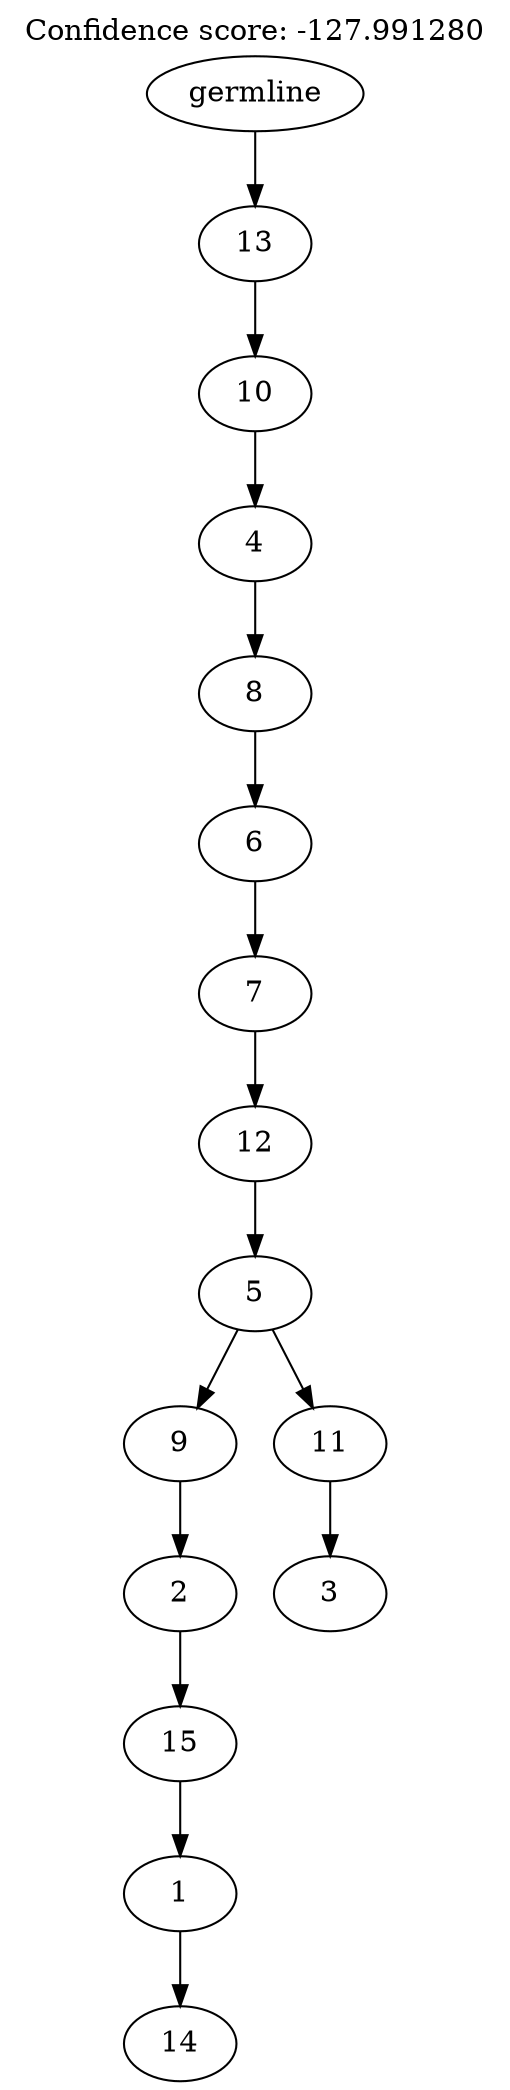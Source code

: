 digraph g {
	"14" -> "15";
	"15" [label="14"];
	"13" -> "14";
	"14" [label="1"];
	"12" -> "13";
	"13" [label="15"];
	"11" -> "12";
	"12" [label="2"];
	"9" -> "10";
	"10" [label="3"];
	"8" -> "9";
	"9" [label="11"];
	"8" -> "11";
	"11" [label="9"];
	"7" -> "8";
	"8" [label="5"];
	"6" -> "7";
	"7" [label="12"];
	"5" -> "6";
	"6" [label="7"];
	"4" -> "5";
	"5" [label="6"];
	"3" -> "4";
	"4" [label="8"];
	"2" -> "3";
	"3" [label="4"];
	"1" -> "2";
	"2" [label="10"];
	"0" -> "1";
	"1" [label="13"];
	"0" [label="germline"];
	labelloc="t";
	label="Confidence score: -127.991280";
}

